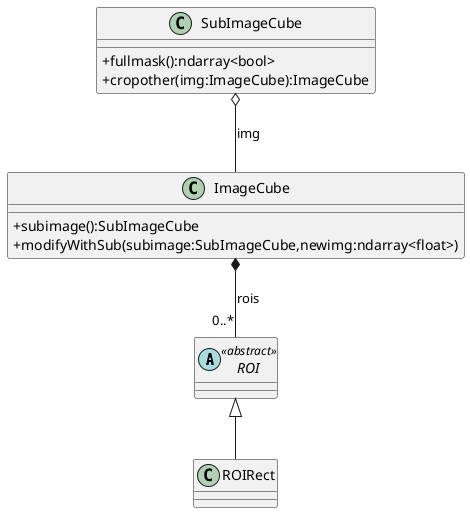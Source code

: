 @startuml
skinparam classAttributeIconSize 0

abstract class ROI <<abstract>> {
}

class ROIRect extends ROI {
}

class SubImageCube {
    +fullmask():ndarray<bool>
    +cropother(img:ImageCube):ImageCube
    
}

SubImageCube o-- ImageCube:img

class ImageCube {
    +subimage():SubImageCube
    +modifyWithSub(subimage:SubImageCube,newimg:ndarray<float>)
}

ImageCube *-- "0..*" ROI : rois




@enduml


